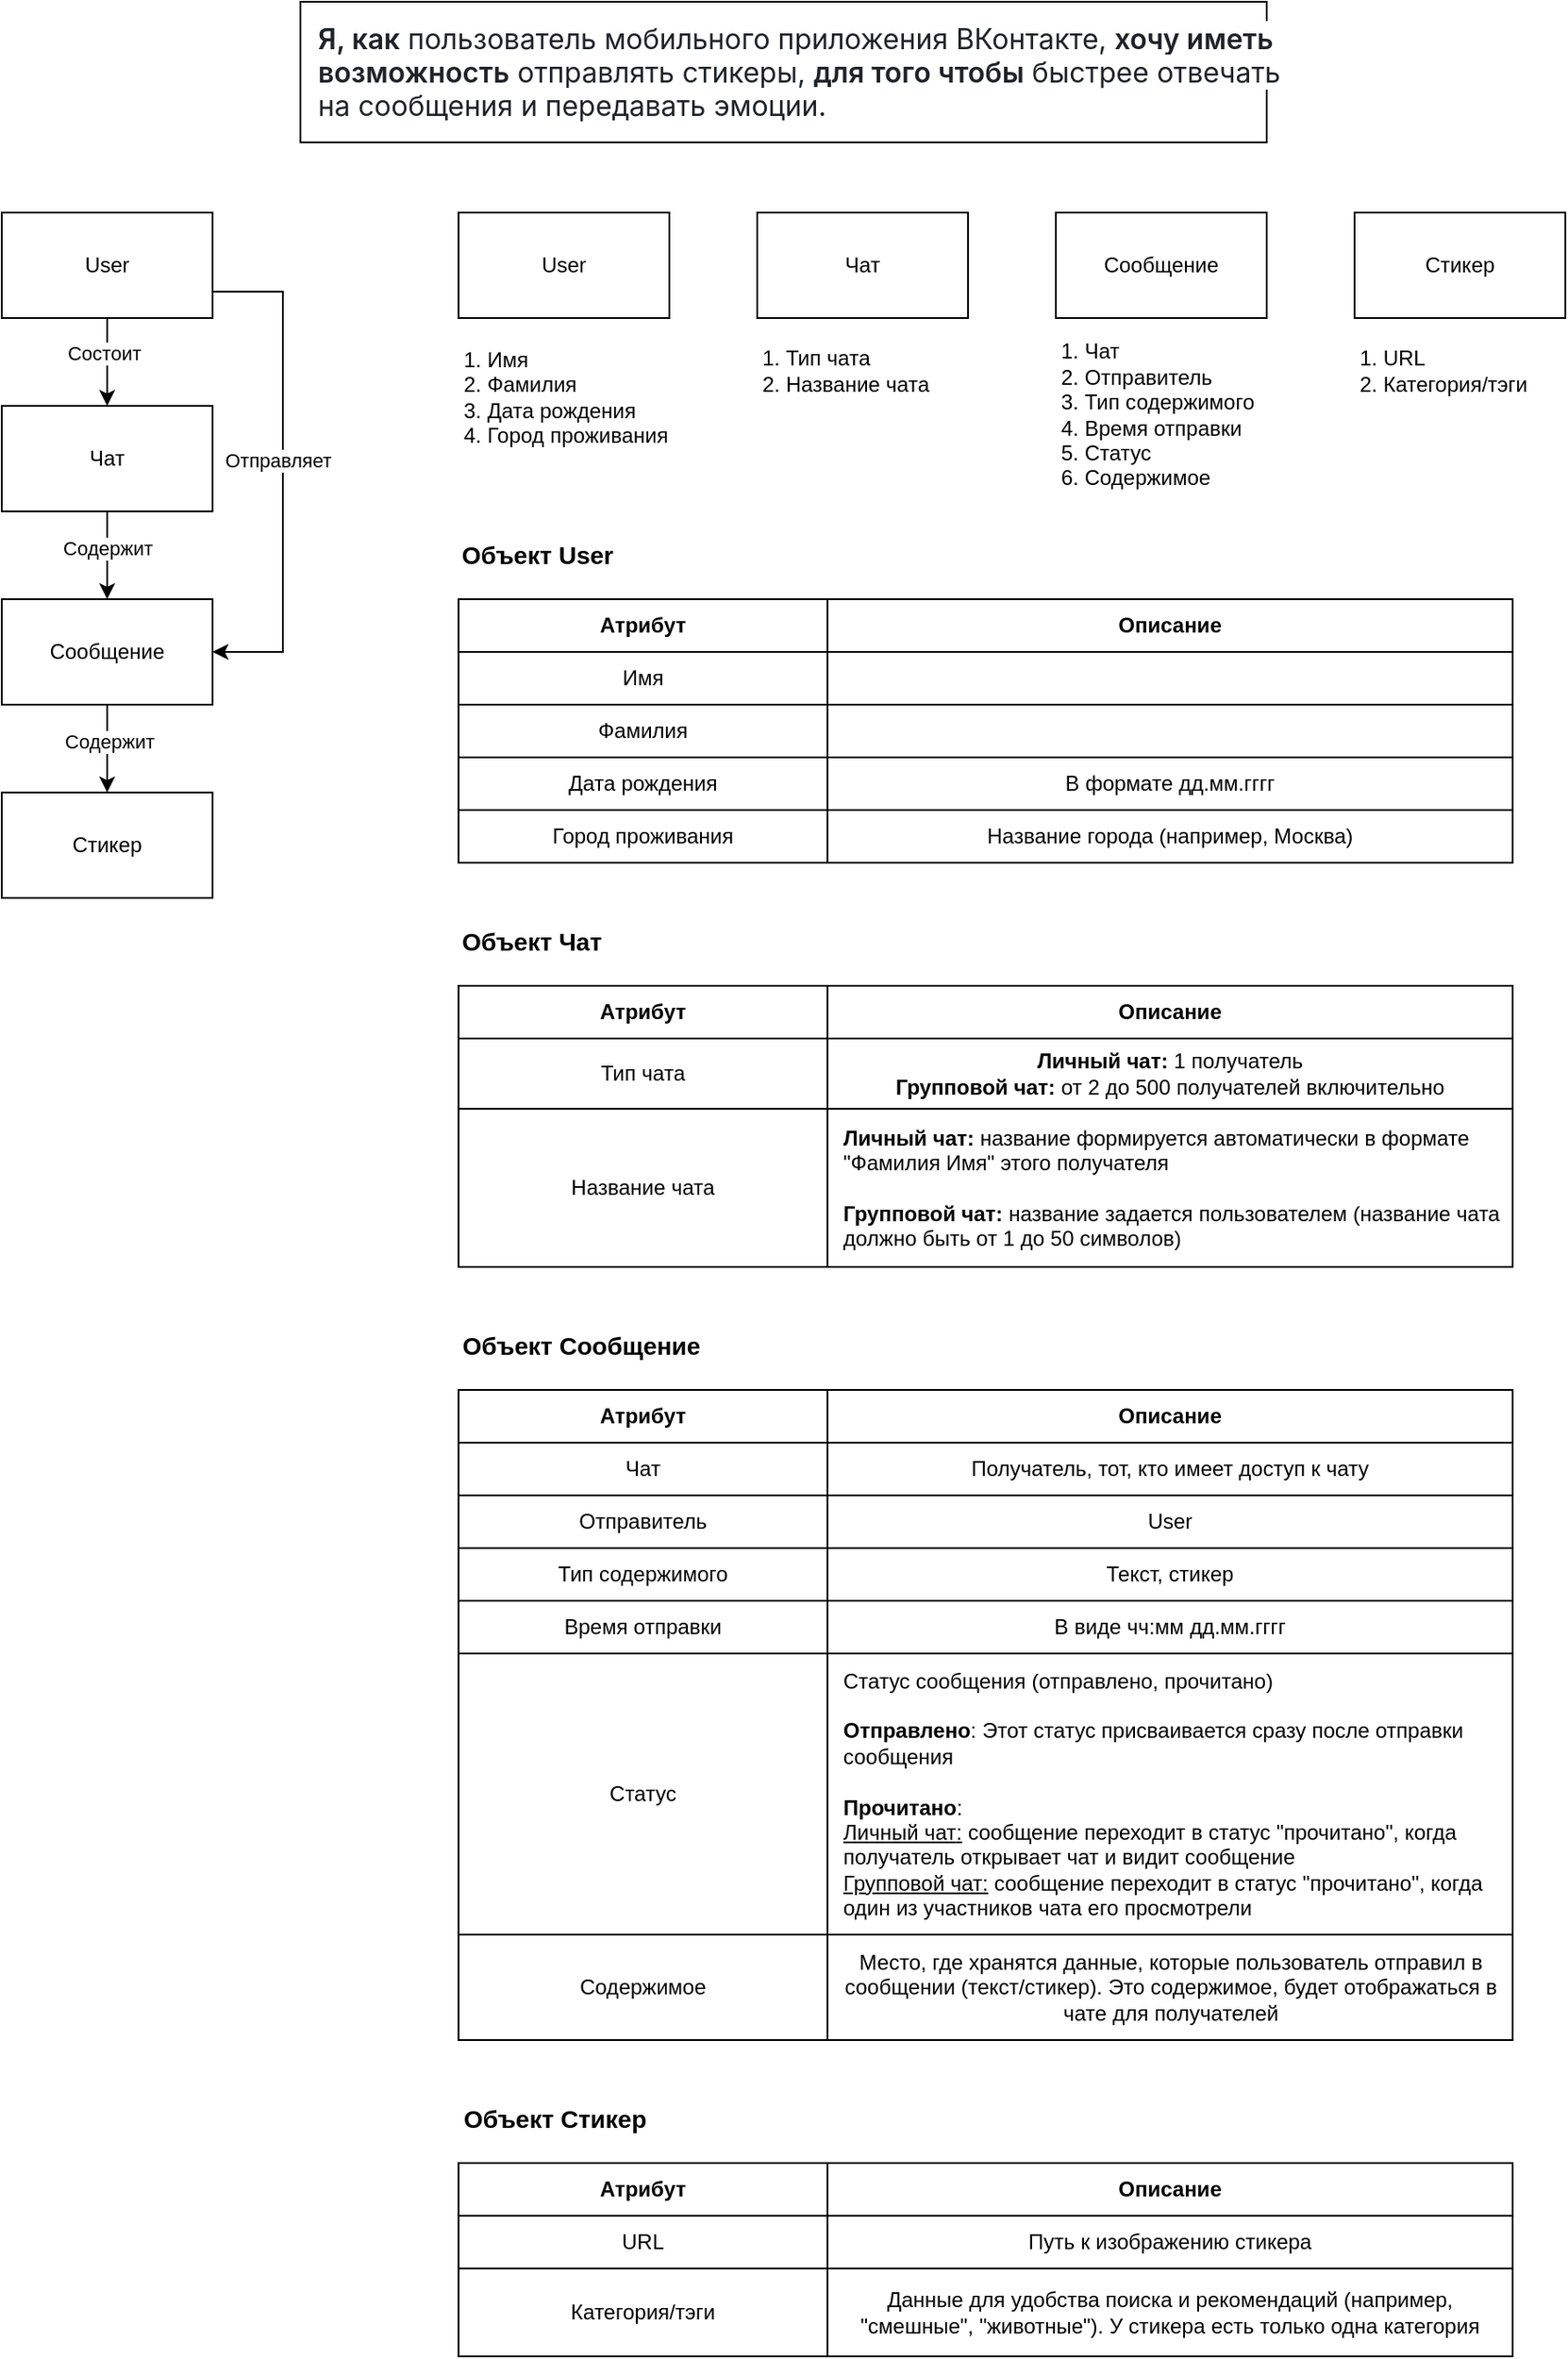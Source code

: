 <mxfile version="24.8.4">
  <diagram name="Страница — 1" id="hj7CFw5oaHOUqpzhWUgJ">
    <mxGraphModel dx="1300" dy="1250" grid="1" gridSize="10" guides="1" tooltips="1" connect="1" arrows="1" fold="1" page="1" pageScale="1" pageWidth="827" pageHeight="583" math="0" shadow="0">
      <root>
        <mxCell id="0" />
        <mxCell id="1" parent="0" />
        <mxCell id="tyJL5RVhGpzJcOc0of-g-132" value="" style="rounded=0;whiteSpace=wrap;html=1;" vertex="1" parent="1">
          <mxGeometry x="220" y="-80" width="550" height="80" as="geometry" />
        </mxCell>
        <mxCell id="tyJL5RVhGpzJcOc0of-g-18" style="edgeStyle=orthogonalEdgeStyle;rounded=0;orthogonalLoop=1;jettySize=auto;html=1;exitX=0.5;exitY=1;exitDx=0;exitDy=0;entryX=0.5;entryY=0;entryDx=0;entryDy=0;" edge="1" parent="1" source="tyJL5RVhGpzJcOc0of-g-1" target="tyJL5RVhGpzJcOc0of-g-17">
          <mxGeometry relative="1" as="geometry" />
        </mxCell>
        <mxCell id="tyJL5RVhGpzJcOc0of-g-26" value="Состоит" style="edgeLabel;html=1;align=center;verticalAlign=middle;resizable=0;points=[];" vertex="1" connectable="0" parent="tyJL5RVhGpzJcOc0of-g-18">
          <mxGeometry x="-0.224" y="-2" relative="1" as="geometry">
            <mxPoint as="offset" />
          </mxGeometry>
        </mxCell>
        <mxCell id="tyJL5RVhGpzJcOc0of-g-29" style="edgeStyle=orthogonalEdgeStyle;rounded=0;orthogonalLoop=1;jettySize=auto;html=1;exitX=1;exitY=0.75;exitDx=0;exitDy=0;entryX=1;entryY=0.5;entryDx=0;entryDy=0;" edge="1" parent="1" source="tyJL5RVhGpzJcOc0of-g-1" target="tyJL5RVhGpzJcOc0of-g-2">
          <mxGeometry relative="1" as="geometry">
            <Array as="points">
              <mxPoint x="210" y="85" />
              <mxPoint x="210" y="290" />
            </Array>
          </mxGeometry>
        </mxCell>
        <mxCell id="tyJL5RVhGpzJcOc0of-g-30" value="Отправляет" style="edgeLabel;html=1;align=center;verticalAlign=middle;resizable=0;points=[];" vertex="1" connectable="0" parent="tyJL5RVhGpzJcOc0of-g-29">
          <mxGeometry x="0.027" y="-3" relative="1" as="geometry">
            <mxPoint y="-11" as="offset" />
          </mxGeometry>
        </mxCell>
        <mxCell id="tyJL5RVhGpzJcOc0of-g-1" value="User" style="rounded=0;whiteSpace=wrap;html=1;" vertex="1" parent="1">
          <mxGeometry x="50" y="40" width="120" height="60" as="geometry" />
        </mxCell>
        <mxCell id="tyJL5RVhGpzJcOc0of-g-6" style="edgeStyle=orthogonalEdgeStyle;rounded=0;orthogonalLoop=1;jettySize=auto;html=1;exitX=0.5;exitY=1;exitDx=0;exitDy=0;entryX=0.5;entryY=0;entryDx=0;entryDy=0;" edge="1" parent="1" source="tyJL5RVhGpzJcOc0of-g-2" target="tyJL5RVhGpzJcOc0of-g-3">
          <mxGeometry relative="1" as="geometry">
            <mxPoint x="109.5" y="248" as="sourcePoint" />
            <mxPoint x="109.5" y="310" as="targetPoint" />
          </mxGeometry>
        </mxCell>
        <mxCell id="tyJL5RVhGpzJcOc0of-g-7" value="Содержит" style="edgeLabel;html=1;align=center;verticalAlign=middle;resizable=0;points=[];" vertex="1" connectable="0" parent="tyJL5RVhGpzJcOc0of-g-6">
          <mxGeometry x="-0.154" y="1" relative="1" as="geometry">
            <mxPoint as="offset" />
          </mxGeometry>
        </mxCell>
        <mxCell id="tyJL5RVhGpzJcOc0of-g-2" value="Сообщение" style="rounded=0;whiteSpace=wrap;html=1;" vertex="1" parent="1">
          <mxGeometry x="50" y="260" width="120" height="60" as="geometry" />
        </mxCell>
        <mxCell id="tyJL5RVhGpzJcOc0of-g-3" value="Стикер" style="rounded=0;whiteSpace=wrap;html=1;" vertex="1" parent="1">
          <mxGeometry x="50" y="370" width="120" height="60" as="geometry" />
        </mxCell>
        <mxCell id="tyJL5RVhGpzJcOc0of-g-10" value="User" style="rounded=0;whiteSpace=wrap;html=1;" vertex="1" parent="1">
          <mxGeometry x="310" y="40" width="120" height="60" as="geometry" />
        </mxCell>
        <mxCell id="tyJL5RVhGpzJcOc0of-g-11" value="Сообщение" style="rounded=0;whiteSpace=wrap;html=1;" vertex="1" parent="1">
          <mxGeometry x="650" y="40" width="120" height="60" as="geometry" />
        </mxCell>
        <mxCell id="tyJL5RVhGpzJcOc0of-g-12" value="Стикер" style="rounded=0;whiteSpace=wrap;html=1;" vertex="1" parent="1">
          <mxGeometry x="820" y="40" width="120" height="60" as="geometry" />
        </mxCell>
        <mxCell id="tyJL5RVhGpzJcOc0of-g-13" value="&lt;pre style=&quot;line-height: 120%;&quot;&gt;&lt;font face=&quot;Helvetica&quot;&gt;1. Имя&lt;br&gt;&lt;span style=&quot;background-color: initial;&quot;&gt;2. Фамилия&lt;br&gt;&lt;/span&gt;3. Дата рождения&lt;br&gt;&lt;span style=&quot;background-color: initial;&quot;&gt;4. &lt;/span&gt;&lt;/font&gt;&lt;font face=&quot;Helvetica&quot;&gt;Город проживания&lt;/font&gt;&lt;font face=&quot;Helvetica&quot;&gt;&lt;span style=&quot;background-color: initial;&quot;&gt;&lt;br&gt;&lt;/span&gt;&lt;/font&gt;&lt;/pre&gt;&lt;p&gt;&lt;/p&gt;" style="text;html=1;align=left;verticalAlign=middle;whiteSpace=wrap;rounded=0;spacingLeft=1;" vertex="1" parent="1">
          <mxGeometry x="310" y="110" width="120" height="70" as="geometry" />
        </mxCell>
        <mxCell id="tyJL5RVhGpzJcOc0of-g-14" value="1. Чат&lt;div&gt;2.&amp;nbsp;Отправитель&lt;/div&gt;&lt;div&gt;3. Тип содержимого&lt;br&gt;&lt;/div&gt;&lt;div&gt;4. Время отправки&lt;br&gt;&lt;/div&gt;&lt;div&gt;5. Статус&lt;br&gt;&lt;/div&gt;&lt;div&gt;6. Содержимое&lt;/div&gt;" style="text;html=1;align=left;verticalAlign=middle;whiteSpace=wrap;rounded=0;spacingLeft=1;" vertex="1" parent="1">
          <mxGeometry x="650" y="110" width="120" height="90" as="geometry" />
        </mxCell>
        <mxCell id="tyJL5RVhGpzJcOc0of-g-19" style="edgeStyle=orthogonalEdgeStyle;rounded=0;orthogonalLoop=1;jettySize=auto;html=1;exitX=0.5;exitY=1;exitDx=0;exitDy=0;" edge="1" parent="1" source="tyJL5RVhGpzJcOc0of-g-17" target="tyJL5RVhGpzJcOc0of-g-2">
          <mxGeometry relative="1" as="geometry" />
        </mxCell>
        <mxCell id="tyJL5RVhGpzJcOc0of-g-25" value="Содержит" style="edgeLabel;html=1;align=center;verticalAlign=middle;resizable=0;points=[];" vertex="1" connectable="0" parent="tyJL5RVhGpzJcOc0of-g-19">
          <mxGeometry x="-0.184" y="1" relative="1" as="geometry">
            <mxPoint x="-1" as="offset" />
          </mxGeometry>
        </mxCell>
        <mxCell id="tyJL5RVhGpzJcOc0of-g-17" value="Чат" style="rounded=0;whiteSpace=wrap;html=1;" vertex="1" parent="1">
          <mxGeometry x="50" y="150" width="120" height="60" as="geometry" />
        </mxCell>
        <mxCell id="tyJL5RVhGpzJcOc0of-g-20" value="Чат" style="rounded=0;whiteSpace=wrap;html=1;" vertex="1" parent="1">
          <mxGeometry x="480" y="40" width="120" height="60" as="geometry" />
        </mxCell>
        <mxCell id="tyJL5RVhGpzJcOc0of-g-21" value="1. Тип чата&lt;div&gt;2. Название чата&lt;/div&gt;" style="text;html=1;align=left;verticalAlign=middle;whiteSpace=wrap;rounded=0;spacingLeft=1;" vertex="1" parent="1">
          <mxGeometry x="480" y="95" width="120" height="70" as="geometry" />
        </mxCell>
        <mxCell id="tyJL5RVhGpzJcOc0of-g-24" value="&lt;div&gt;1. URL&lt;br&gt;&lt;/div&gt;&lt;div&gt;2. Категория/тэги&lt;/div&gt;" style="text;html=1;align=left;verticalAlign=middle;whiteSpace=wrap;rounded=0;spacingLeft=1;" vertex="1" parent="1">
          <mxGeometry x="820" y="100" width="120" height="60" as="geometry" />
        </mxCell>
        <mxCell id="tyJL5RVhGpzJcOc0of-g-39" value="Атрибут" style="rounded=0;whiteSpace=wrap;html=1;fontStyle=1" vertex="1" parent="1">
          <mxGeometry x="310" y="260" width="210" height="30" as="geometry" />
        </mxCell>
        <mxCell id="tyJL5RVhGpzJcOc0of-g-40" value="Описание" style="rounded=0;whiteSpace=wrap;html=1;fontStyle=1" vertex="1" parent="1">
          <mxGeometry x="520" y="260" width="390" height="30" as="geometry" />
        </mxCell>
        <mxCell id="tyJL5RVhGpzJcOc0of-g-45" value="Имя" style="rounded=0;whiteSpace=wrap;html=1;" vertex="1" parent="1">
          <mxGeometry x="310" y="290" width="210" height="30" as="geometry" />
        </mxCell>
        <mxCell id="tyJL5RVhGpzJcOc0of-g-46" value="" style="rounded=0;whiteSpace=wrap;html=1;" vertex="1" parent="1">
          <mxGeometry x="520" y="290" width="390" height="30" as="geometry" />
        </mxCell>
        <mxCell id="tyJL5RVhGpzJcOc0of-g-48" value="Фамилия" style="rounded=0;whiteSpace=wrap;html=1;" vertex="1" parent="1">
          <mxGeometry x="310" y="320" width="210" height="30" as="geometry" />
        </mxCell>
        <mxCell id="tyJL5RVhGpzJcOc0of-g-49" value="" style="rounded=0;whiteSpace=wrap;html=1;" vertex="1" parent="1">
          <mxGeometry x="520" y="320" width="390" height="30" as="geometry" />
        </mxCell>
        <mxCell id="tyJL5RVhGpzJcOc0of-g-50" value="Дата рождения" style="rounded=0;whiteSpace=wrap;html=1;" vertex="1" parent="1">
          <mxGeometry x="310" y="350" width="210" height="30" as="geometry" />
        </mxCell>
        <mxCell id="tyJL5RVhGpzJcOc0of-g-52" value="Город проживания" style="rounded=0;whiteSpace=wrap;html=1;" vertex="1" parent="1">
          <mxGeometry x="310" y="380" width="210" height="30" as="geometry" />
        </mxCell>
        <mxCell id="tyJL5RVhGpzJcOc0of-g-55" value="В формате дд.мм.гггг" style="rounded=0;whiteSpace=wrap;html=1;" vertex="1" parent="1">
          <mxGeometry x="520" y="350" width="390" height="30" as="geometry" />
        </mxCell>
        <mxCell id="tyJL5RVhGpzJcOc0of-g-56" value="Название города (например, Москва)" style="rounded=0;whiteSpace=wrap;html=1;" vertex="1" parent="1">
          <mxGeometry x="520" y="380" width="390" height="30" as="geometry" />
        </mxCell>
        <mxCell id="tyJL5RVhGpzJcOc0of-g-131" value="&lt;strong style=&quot;box-sizing: border-box; font-weight: var(--base-text-weight-semibold, 600); color: rgb(31, 35, 40); font-family: -apple-system, BlinkMacSystemFont, &amp;quot;Segoe UI&amp;quot;, &amp;quot;Noto Sans&amp;quot;, Helvetica, Arial, sans-serif, &amp;quot;Apple Color Emoji&amp;quot;, &amp;quot;Segoe UI Emoji&amp;quot;; font-size: 16px; font-style: normal; font-variant-ligatures: normal; font-variant-caps: normal; letter-spacing: normal; orphans: 2; text-align: start; text-indent: 0px; text-transform: none; widows: 2; word-spacing: 0px; -webkit-text-stroke-width: 0px; white-space: normal; background-color: rgb(255, 255, 255); text-decoration-thickness: initial; text-decoration-style: initial; text-decoration-color: initial;&quot;&gt;Я, как&lt;/strong&gt;&lt;span style=&quot;color: rgb(31, 35, 40); font-family: -apple-system, BlinkMacSystemFont, &amp;quot;Segoe UI&amp;quot;, &amp;quot;Noto Sans&amp;quot;, Helvetica, Arial, sans-serif, &amp;quot;Apple Color Emoji&amp;quot;, &amp;quot;Segoe UI Emoji&amp;quot;; font-size: 16px; font-style: normal; font-variant-ligatures: normal; font-variant-caps: normal; font-weight: 400; letter-spacing: normal; orphans: 2; text-align: start; text-indent: 0px; text-transform: none; widows: 2; word-spacing: 0px; -webkit-text-stroke-width: 0px; white-space: normal; background-color: rgb(255, 255, 255); text-decoration-thickness: initial; text-decoration-style: initial; text-decoration-color: initial; display: inline !important; float: none;&quot;&gt;&lt;span&gt;&amp;nbsp;&lt;/span&gt;пользователь мобильного приложения ВКонтакте,&lt;span&gt;&amp;nbsp;&lt;/span&gt;&lt;/span&gt;&lt;strong style=&quot;box-sizing: border-box; font-weight: var(--base-text-weight-semibold, 600); color: rgb(31, 35, 40); font-family: -apple-system, BlinkMacSystemFont, &amp;quot;Segoe UI&amp;quot;, &amp;quot;Noto Sans&amp;quot;, Helvetica, Arial, sans-serif, &amp;quot;Apple Color Emoji&amp;quot;, &amp;quot;Segoe UI Emoji&amp;quot;; font-size: 16px; font-style: normal; font-variant-ligatures: normal; font-variant-caps: normal; letter-spacing: normal; orphans: 2; text-align: start; text-indent: 0px; text-transform: none; widows: 2; word-spacing: 0px; -webkit-text-stroke-width: 0px; white-space: normal; background-color: rgb(255, 255, 255); text-decoration-thickness: initial; text-decoration-style: initial; text-decoration-color: initial;&quot;&gt;хочу иметь возможность&lt;/strong&gt;&lt;span style=&quot;color: rgb(31, 35, 40); font-family: -apple-system, BlinkMacSystemFont, &amp;quot;Segoe UI&amp;quot;, &amp;quot;Noto Sans&amp;quot;, Helvetica, Arial, sans-serif, &amp;quot;Apple Color Emoji&amp;quot;, &amp;quot;Segoe UI Emoji&amp;quot;; font-size: 16px; font-style: normal; font-variant-ligatures: normal; font-variant-caps: normal; font-weight: 400; letter-spacing: normal; orphans: 2; text-align: start; text-indent: 0px; text-transform: none; widows: 2; word-spacing: 0px; -webkit-text-stroke-width: 0px; white-space: normal; background-color: rgb(255, 255, 255); text-decoration-thickness: initial; text-decoration-style: initial; text-decoration-color: initial; display: inline !important; float: none;&quot;&gt;&lt;span&gt;&amp;nbsp;&lt;/span&gt;отправлять стикеры,&lt;span&gt;&amp;nbsp;&lt;/span&gt;&lt;/span&gt;&lt;strong style=&quot;box-sizing: border-box; font-weight: var(--base-text-weight-semibold, 600); color: rgb(31, 35, 40); font-family: -apple-system, BlinkMacSystemFont, &amp;quot;Segoe UI&amp;quot;, &amp;quot;Noto Sans&amp;quot;, Helvetica, Arial, sans-serif, &amp;quot;Apple Color Emoji&amp;quot;, &amp;quot;Segoe UI Emoji&amp;quot;; font-size: 16px; font-style: normal; font-variant-ligatures: normal; font-variant-caps: normal; letter-spacing: normal; orphans: 2; text-align: start; text-indent: 0px; text-transform: none; widows: 2; word-spacing: 0px; -webkit-text-stroke-width: 0px; white-space: normal; background-color: rgb(255, 255, 255); text-decoration-thickness: initial; text-decoration-style: initial; text-decoration-color: initial;&quot;&gt;для того чтобы&lt;/strong&gt;&lt;span style=&quot;color: rgb(31, 35, 40); font-family: -apple-system, BlinkMacSystemFont, &amp;quot;Segoe UI&amp;quot;, &amp;quot;Noto Sans&amp;quot;, Helvetica, Arial, sans-serif, &amp;quot;Apple Color Emoji&amp;quot;, &amp;quot;Segoe UI Emoji&amp;quot;; font-size: 16px; font-style: normal; font-variant-ligatures: normal; font-variant-caps: normal; font-weight: 400; letter-spacing: normal; orphans: 2; text-align: start; text-indent: 0px; text-transform: none; widows: 2; word-spacing: 0px; -webkit-text-stroke-width: 0px; white-space: normal; background-color: rgb(255, 255, 255); text-decoration-thickness: initial; text-decoration-style: initial; text-decoration-color: initial; display: inline !important; float: none;&quot;&gt;&lt;span&gt;&amp;nbsp;&lt;/span&gt;быстрее отвечать на сообщения и передавать эмоции.&lt;/span&gt;" style="text;whiteSpace=wrap;html=1;" vertex="1" parent="1">
          <mxGeometry x="228" y="-75" width="560" height="80" as="geometry" />
        </mxCell>
        <mxCell id="tyJL5RVhGpzJcOc0of-g-133" value="&lt;b&gt;&lt;font style=&quot;font-size: 14px;&quot;&gt;Объект User&lt;/font&gt;&lt;/b&gt;" style="text;html=1;align=center;verticalAlign=middle;whiteSpace=wrap;rounded=0;" vertex="1" parent="1">
          <mxGeometry x="310" y="220" width="90" height="30" as="geometry" />
        </mxCell>
        <mxCell id="tyJL5RVhGpzJcOc0of-g-134" value="&lt;b style=&quot;text-align: center;&quot;&gt;&lt;font style=&quot;font-size: 14px;&quot;&gt;Объект Чат&lt;/font&gt;&lt;/b&gt;" style="text;whiteSpace=wrap;html=1;" vertex="1" parent="1">
          <mxGeometry x="310" y="440" width="90" height="30" as="geometry" />
        </mxCell>
        <mxCell id="tyJL5RVhGpzJcOc0of-g-135" value="Атрибут" style="rounded=0;whiteSpace=wrap;html=1;fontStyle=1" vertex="1" parent="1">
          <mxGeometry x="310" y="480" width="210" height="30" as="geometry" />
        </mxCell>
        <mxCell id="tyJL5RVhGpzJcOc0of-g-136" value="Описание" style="rounded=0;whiteSpace=wrap;html=1;fontStyle=1" vertex="1" parent="1">
          <mxGeometry x="520" y="480" width="390" height="30" as="geometry" />
        </mxCell>
        <mxCell id="tyJL5RVhGpzJcOc0of-g-143" value="Атрибут" style="rounded=0;whiteSpace=wrap;html=1;fontStyle=1" vertex="1" parent="1">
          <mxGeometry x="310" y="710" width="210" height="30" as="geometry" />
        </mxCell>
        <mxCell id="tyJL5RVhGpzJcOc0of-g-144" value="Описание" style="rounded=0;whiteSpace=wrap;html=1;fontStyle=1" vertex="1" parent="1">
          <mxGeometry x="520" y="710" width="390" height="30" as="geometry" />
        </mxCell>
        <mxCell id="tyJL5RVhGpzJcOc0of-g-147" value="Чат" style="rounded=0;whiteSpace=wrap;html=1;" vertex="1" parent="1">
          <mxGeometry x="310" y="740" width="210" height="30" as="geometry" />
        </mxCell>
        <mxCell id="tyJL5RVhGpzJcOc0of-g-148" value="Отправитель" style="rounded=0;whiteSpace=wrap;html=1;" vertex="1" parent="1">
          <mxGeometry x="310" y="770" width="210" height="30" as="geometry" />
        </mxCell>
        <mxCell id="tyJL5RVhGpzJcOc0of-g-149" value="Тип содержимого" style="rounded=0;whiteSpace=wrap;html=1;" vertex="1" parent="1">
          <mxGeometry x="310" y="800" width="210" height="30" as="geometry" />
        </mxCell>
        <mxCell id="tyJL5RVhGpzJcOc0of-g-150" value="Время отправки" style="rounded=0;whiteSpace=wrap;html=1;" vertex="1" parent="1">
          <mxGeometry x="310" y="830" width="210" height="30" as="geometry" />
        </mxCell>
        <mxCell id="tyJL5RVhGpzJcOc0of-g-151" value="Статус" style="rounded=0;whiteSpace=wrap;html=1;" vertex="1" parent="1">
          <mxGeometry x="310" y="860" width="210" height="160" as="geometry" />
        </mxCell>
        <mxCell id="tyJL5RVhGpzJcOc0of-g-152" value="User" style="rounded=0;whiteSpace=wrap;html=1;" vertex="1" parent="1">
          <mxGeometry x="520" y="770" width="390" height="30" as="geometry" />
        </mxCell>
        <mxCell id="tyJL5RVhGpzJcOc0of-g-154" value="Текст, стикер" style="rounded=0;whiteSpace=wrap;html=1;" vertex="1" parent="1">
          <mxGeometry x="520" y="800" width="390" height="30" as="geometry" />
        </mxCell>
        <mxCell id="tyJL5RVhGpzJcOc0of-g-155" value="В виде чч:мм дд.мм.гггг" style="rounded=0;whiteSpace=wrap;html=1;" vertex="1" parent="1">
          <mxGeometry x="520" y="830" width="390" height="30" as="geometry" />
        </mxCell>
        <mxCell id="tyJL5RVhGpzJcOc0of-g-156" value="Статус сообщения (отправлено, прочитано)&lt;div&gt;&lt;br&gt;&lt;div&gt;&lt;strong&gt;Отправлено&lt;/strong&gt;:&amp;nbsp;&lt;span style=&quot;background-color: initial;&quot;&gt;Этот статус присваивается сразу после отправки сообщения&lt;/span&gt;&lt;/div&gt;&lt;/div&gt;&lt;div&gt;&lt;span style=&quot;background-color: initial;&quot;&gt;&lt;br&gt;&lt;/span&gt;&lt;/div&gt;&lt;div&gt;&lt;strong&gt;Прочитано&lt;/strong&gt;:&lt;/div&gt;&lt;div&gt;&lt;span style=&quot;background-color: initial;&quot;&gt;&lt;u&gt;Личный чат&lt;/u&gt;&lt;/span&gt;&lt;span style=&quot;background-color: initial;&quot;&gt;&lt;u&gt;:&lt;/u&gt; сообщение переходит в статус &quot;прочитано&quot;, когда получатель открывает чат и видит сообщение&lt;br&gt;&lt;/span&gt;&lt;span style=&quot;background-color: initial;&quot;&gt;&lt;u&gt;Групповой чат&lt;/u&gt;&lt;/span&gt;&lt;span style=&quot;background-color: initial;&quot;&gt;&lt;u&gt;:&lt;/u&gt; сообщение переходит в статус &quot;прочитано&quot;, когда один из участников чата его просмотрели&lt;/span&gt;&lt;/div&gt;" style="rounded=0;whiteSpace=wrap;html=1;align=left;spacingLeft=7;" vertex="1" parent="1">
          <mxGeometry x="520" y="860" width="390" height="160" as="geometry" />
        </mxCell>
        <mxCell id="tyJL5RVhGpzJcOc0of-g-158" value="&lt;b&gt;&lt;font style=&quot;font-size: 14px;&quot;&gt;Объект Сообщение&lt;/font&gt;&lt;/b&gt;" style="text;html=1;align=center;verticalAlign=middle;whiteSpace=wrap;rounded=0;" vertex="1" parent="1">
          <mxGeometry x="310" y="670" width="140" height="30" as="geometry" />
        </mxCell>
        <mxCell id="tyJL5RVhGpzJcOc0of-g-159" value="Атрибут" style="rounded=0;whiteSpace=wrap;html=1;fontStyle=1" vertex="1" parent="1">
          <mxGeometry x="310" y="1150" width="210" height="30" as="geometry" />
        </mxCell>
        <mxCell id="tyJL5RVhGpzJcOc0of-g-160" value="Описание" style="rounded=0;whiteSpace=wrap;html=1;fontStyle=1" vertex="1" parent="1">
          <mxGeometry x="520" y="1150" width="390" height="30" as="geometry" />
        </mxCell>
        <mxCell id="tyJL5RVhGpzJcOc0of-g-163" value="URL" style="rounded=0;whiteSpace=wrap;html=1;" vertex="1" parent="1">
          <mxGeometry x="310" y="1180" width="210" height="30" as="geometry" />
        </mxCell>
        <mxCell id="tyJL5RVhGpzJcOc0of-g-164" value="Категория/тэги" style="rounded=0;whiteSpace=wrap;html=1;" vertex="1" parent="1">
          <mxGeometry x="310" y="1210" width="210" height="50" as="geometry" />
        </mxCell>
        <mxCell id="tyJL5RVhGpzJcOc0of-g-166" value="Путь к изображению стикера" style="rounded=0;whiteSpace=wrap;html=1;" vertex="1" parent="1">
          <mxGeometry x="520" y="1180" width="390" height="30" as="geometry" />
        </mxCell>
        <mxCell id="tyJL5RVhGpzJcOc0of-g-167" value="Данные&amp;nbsp;для удобства поиска и рекомендаций (например, &quot;смешные&quot;, &quot;животные&quot;). У стикера есть только одна категория" style="rounded=0;whiteSpace=wrap;html=1;" vertex="1" parent="1">
          <mxGeometry x="520" y="1210" width="390" height="50" as="geometry" />
        </mxCell>
        <mxCell id="tyJL5RVhGpzJcOc0of-g-169" value="&lt;b&gt;&lt;font style=&quot;font-size: 14px;&quot;&gt;Объект Стикер&lt;/font&gt;&lt;/b&gt;" style="text;html=1;align=center;verticalAlign=middle;whiteSpace=wrap;rounded=0;" vertex="1" parent="1">
          <mxGeometry x="310" y="1110" width="110" height="30" as="geometry" />
        </mxCell>
        <mxCell id="tyJL5RVhGpzJcOc0of-g-171" value="Тип чата" style="rounded=0;whiteSpace=wrap;html=1;" vertex="1" parent="1">
          <mxGeometry x="310" y="510" width="210" height="40" as="geometry" />
        </mxCell>
        <mxCell id="tyJL5RVhGpzJcOc0of-g-172" value="&lt;b&gt;Личный чат:&lt;/b&gt; 1 получатель&lt;div&gt;&lt;b&gt;Групповой чат:&lt;/b&gt; от 2 до 500 получателей включительно&lt;/div&gt;" style="rounded=0;whiteSpace=wrap;html=1;" vertex="1" parent="1">
          <mxGeometry x="520" y="510" width="390" height="40" as="geometry" />
        </mxCell>
        <mxCell id="tyJL5RVhGpzJcOc0of-g-173" value="Название чата" style="rounded=0;whiteSpace=wrap;html=1;" vertex="1" parent="1">
          <mxGeometry x="310" y="550" width="210" height="90" as="geometry" />
        </mxCell>
        <mxCell id="tyJL5RVhGpzJcOc0of-g-174" value="&lt;div&gt;&lt;strong style=&quot;background-color: initial;&quot;&gt;Личный чат&lt;/strong&gt;&lt;span style=&quot;background-color: initial;&quot;&gt;&lt;b&gt;:&amp;nbsp;&lt;/b&gt;&lt;/span&gt;название формируется автоматически в формате &quot;Фамилия Имя&quot; этого получателя&lt;/div&gt;&lt;div&gt;&lt;br&gt;&lt;/div&gt;&lt;div&gt;&lt;b&gt;Групповой чат:&lt;/b&gt;&amp;nbsp;название задается пользователем (название чата должно быть от 1 до 50 символов)&lt;/div&gt;" style="rounded=0;whiteSpace=wrap;html=1;align=left;spacingLeft=7;" vertex="1" parent="1">
          <mxGeometry x="520" y="550" width="390" height="90" as="geometry" />
        </mxCell>
        <mxCell id="tyJL5RVhGpzJcOc0of-g-175" value="Получатель, тот, кто имеет доступ к чату" style="rounded=0;whiteSpace=wrap;html=1;" vertex="1" parent="1">
          <mxGeometry x="520" y="740" width="390" height="30" as="geometry" />
        </mxCell>
        <mxCell id="tyJL5RVhGpzJcOc0of-g-177" value="Содержимое" style="rounded=0;whiteSpace=wrap;html=1;" vertex="1" parent="1">
          <mxGeometry x="310" y="1020" width="210" height="60" as="geometry" />
        </mxCell>
        <mxCell id="tyJL5RVhGpzJcOc0of-g-178" value="Место, где хранятся данные, которые пользователь отправил в сообщении (текст/стикер). Это содержимое, будет отображаться в чате для получателей" style="rounded=0;whiteSpace=wrap;html=1;spacingLeft=1;" vertex="1" parent="1">
          <mxGeometry x="520" y="1020" width="390" height="60" as="geometry" />
        </mxCell>
      </root>
    </mxGraphModel>
  </diagram>
</mxfile>
